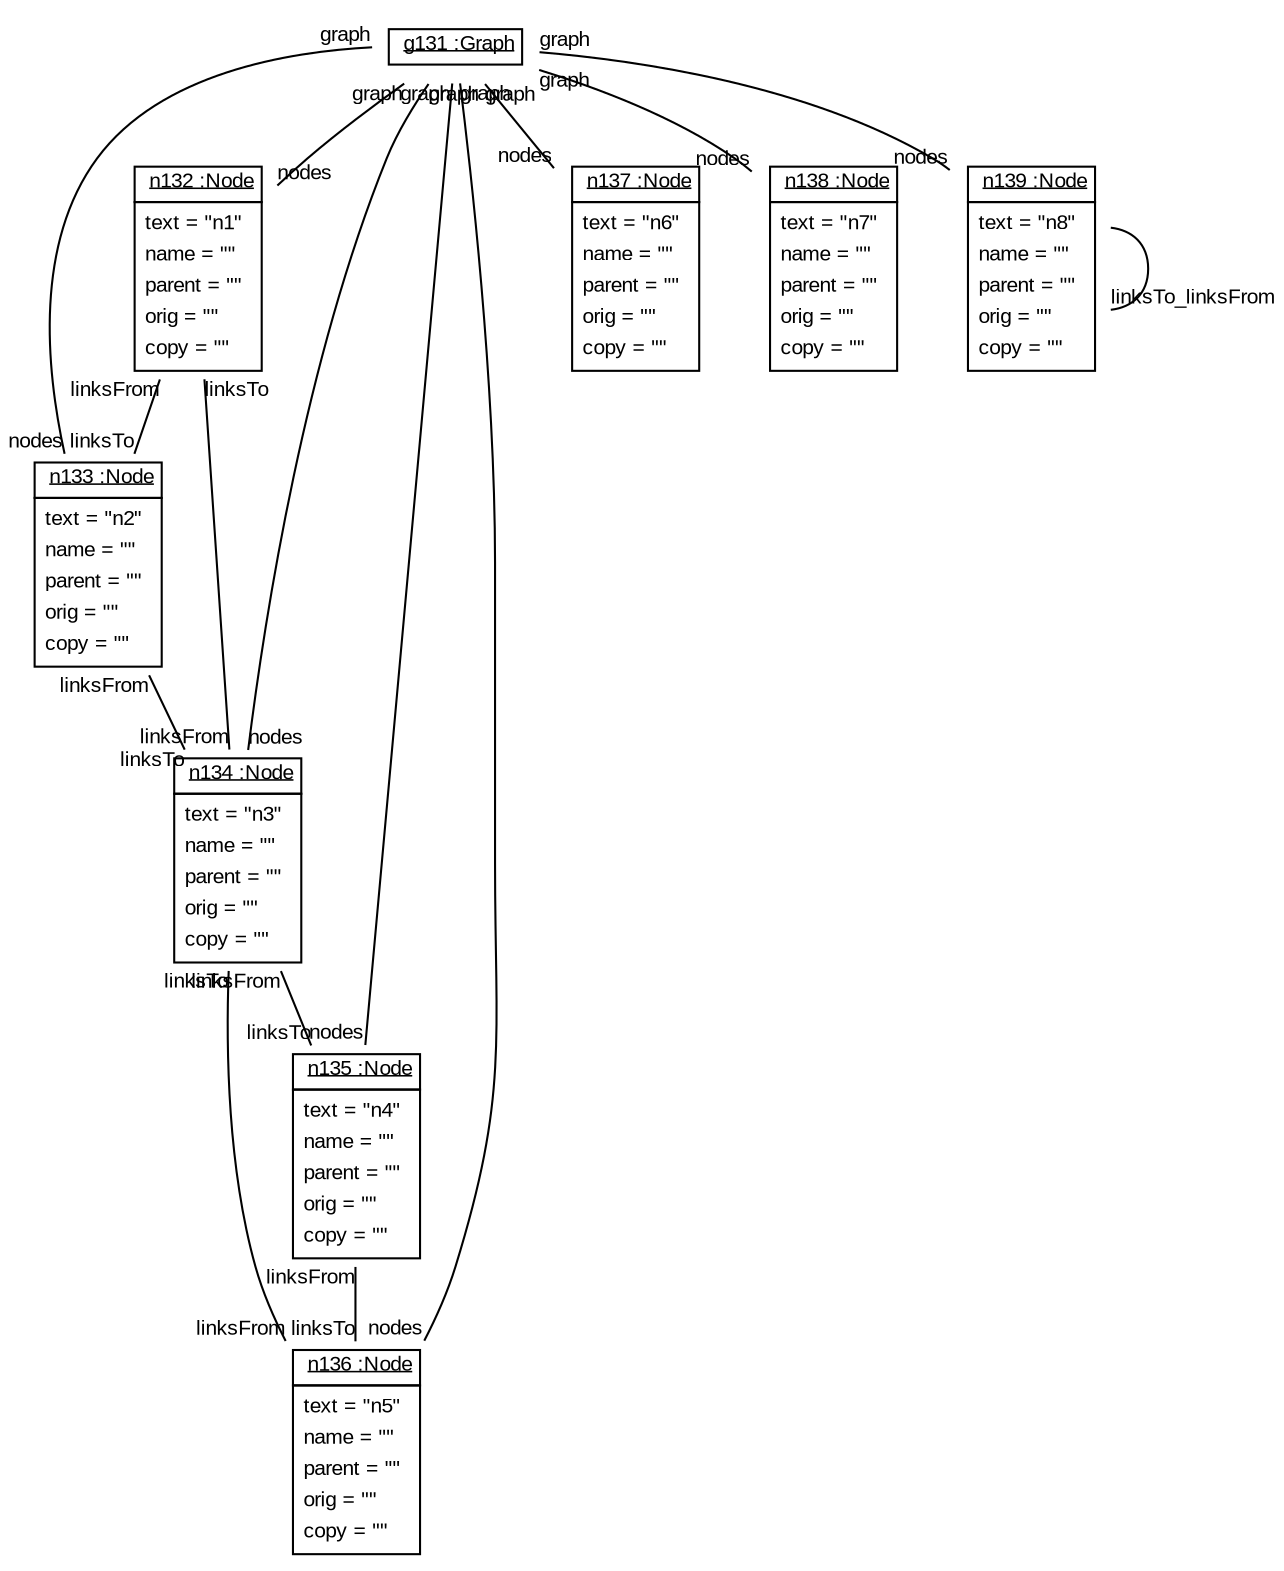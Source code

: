 graph ObjectDiagram {
   node [shape = none, fontsize = 10, fontname = "Arial"];
   edge [fontsize = 10, fontname = "Arial"];
   compound=true;

g131 [label=<<table border='0' cellborder='1' cellspacing='0'> <tr> <td href="../examples/org/sdmlib/examples/helloworld/model/Graph.java"> <u>g131 :Graph</u></td></tr></table>>];
n132 [label=<<table border='0' cellborder='1' cellspacing='0'> <tr> <td href="../examples/org/sdmlib/examples/helloworld/model/Node.java"> <u>n132 :Node</u></td></tr><tr><td><table border='0' cellborder='0' cellspacing='0'><tr><td align='left'>text = "n1"</td></tr><tr><td align='left'>name = ""</td></tr><tr><td align='left'>parent = ""</td></tr><tr><td align='left'>orig = ""</td></tr><tr><td align='left'>copy = ""</td></tr></table></td></tr></table>>];
n133 [label=<<table border='0' cellborder='1' cellspacing='0'> <tr> <td href="../examples/org/sdmlib/examples/helloworld/model/Node.java"> <u>n133 :Node</u></td></tr><tr><td><table border='0' cellborder='0' cellspacing='0'><tr><td align='left'>text = "n2"</td></tr><tr><td align='left'>name = ""</td></tr><tr><td align='left'>parent = ""</td></tr><tr><td align='left'>orig = ""</td></tr><tr><td align='left'>copy = ""</td></tr></table></td></tr></table>>];
n134 [label=<<table border='0' cellborder='1' cellspacing='0'> <tr> <td href="../examples/org/sdmlib/examples/helloworld/model/Node.java"> <u>n134 :Node</u></td></tr><tr><td><table border='0' cellborder='0' cellspacing='0'><tr><td align='left'>text = "n3"</td></tr><tr><td align='left'>name = ""</td></tr><tr><td align='left'>parent = ""</td></tr><tr><td align='left'>orig = ""</td></tr><tr><td align='left'>copy = ""</td></tr></table></td></tr></table>>];
n135 [label=<<table border='0' cellborder='1' cellspacing='0'> <tr> <td href="../examples/org/sdmlib/examples/helloworld/model/Node.java"> <u>n135 :Node</u></td></tr><tr><td><table border='0' cellborder='0' cellspacing='0'><tr><td align='left'>text = "n4"</td></tr><tr><td align='left'>name = ""</td></tr><tr><td align='left'>parent = ""</td></tr><tr><td align='left'>orig = ""</td></tr><tr><td align='left'>copy = ""</td></tr></table></td></tr></table>>];
n136 [label=<<table border='0' cellborder='1' cellspacing='0'> <tr> <td href="../examples/org/sdmlib/examples/helloworld/model/Node.java"> <u>n136 :Node</u></td></tr><tr><td><table border='0' cellborder='0' cellspacing='0'><tr><td align='left'>text = "n5"</td></tr><tr><td align='left'>name = ""</td></tr><tr><td align='left'>parent = ""</td></tr><tr><td align='left'>orig = ""</td></tr><tr><td align='left'>copy = ""</td></tr></table></td></tr></table>>];
n137 [label=<<table border='0' cellborder='1' cellspacing='0'> <tr> <td href="../examples/org/sdmlib/examples/helloworld/model/Node.java"> <u>n137 :Node</u></td></tr><tr><td><table border='0' cellborder='0' cellspacing='0'><tr><td align='left'>text = "n6"</td></tr><tr><td align='left'>name = ""</td></tr><tr><td align='left'>parent = ""</td></tr><tr><td align='left'>orig = ""</td></tr><tr><td align='left'>copy = ""</td></tr></table></td></tr></table>>];
n138 [label=<<table border='0' cellborder='1' cellspacing='0'> <tr> <td href="../examples/org/sdmlib/examples/helloworld/model/Node.java"> <u>n138 :Node</u></td></tr><tr><td><table border='0' cellborder='0' cellspacing='0'><tr><td align='left'>text = "n7"</td></tr><tr><td align='left'>name = ""</td></tr><tr><td align='left'>parent = ""</td></tr><tr><td align='left'>orig = ""</td></tr><tr><td align='left'>copy = ""</td></tr></table></td></tr></table>>];
n139 [label=<<table border='0' cellborder='1' cellspacing='0'> <tr> <td href="../examples/org/sdmlib/examples/helloworld/model/Node.java"> <u>n139 :Node</u></td></tr><tr><td><table border='0' cellborder='0' cellspacing='0'><tr><td align='left'>text = "n8"</td></tr><tr><td align='left'>name = ""</td></tr><tr><td align='left'>parent = ""</td></tr><tr><td align='left'>orig = ""</td></tr><tr><td align='left'>copy = ""</td></tr></table></td></tr></table>>];

g131 -- n132 [headlabel = "nodes" taillabel = "graph"];
g131 -- n133 [headlabel = "nodes" taillabel = "graph"];
g131 -- n134 [headlabel = "nodes" taillabel = "graph"];
g131 -- n135 [headlabel = "nodes" taillabel = "graph"];
g131 -- n136 [headlabel = "nodes" taillabel = "graph"];
g131 -- n137 [headlabel = "nodes" taillabel = "graph"];
g131 -- n138 [headlabel = "nodes" taillabel = "graph"];
g131 -- n139 [headlabel = "nodes" taillabel = "graph"];
n132 -- n133 [headlabel = "linksTo" taillabel = "linksFrom"];
n132 -- n134 [headlabel = "linksFrom" taillabel = "linksTo"];
n133 -- n134 [headlabel = "linksTo" taillabel = "linksFrom"];
n134 -- n135 [headlabel = "linksTo" taillabel = "linksFrom"];
n134 -- n136 [headlabel = "linksFrom" taillabel = "linksTo"];
n135 -- n136 [headlabel = "linksTo" taillabel = "linksFrom"];
n139 -- n139 [headlabel = "linksTo_linksFrom" taillabel = ""];
}
